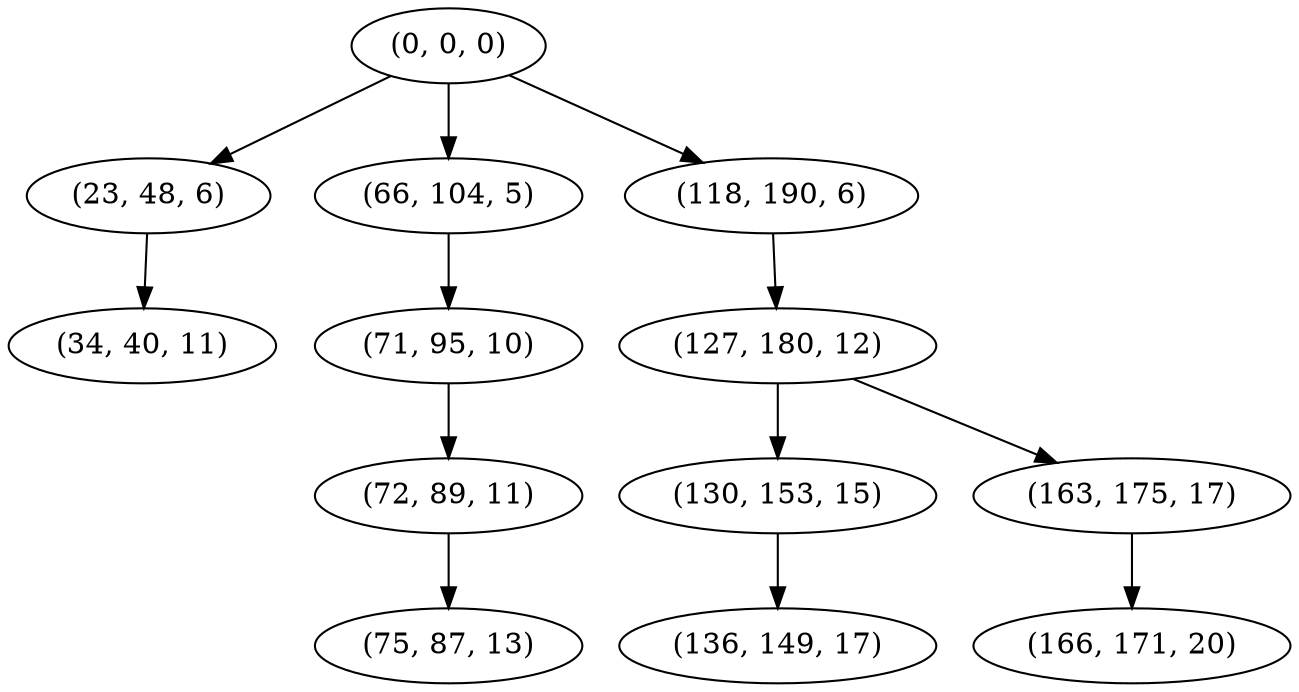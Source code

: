digraph tree {
    "(0, 0, 0)";
    "(23, 48, 6)";
    "(34, 40, 11)";
    "(66, 104, 5)";
    "(71, 95, 10)";
    "(72, 89, 11)";
    "(75, 87, 13)";
    "(118, 190, 6)";
    "(127, 180, 12)";
    "(130, 153, 15)";
    "(136, 149, 17)";
    "(163, 175, 17)";
    "(166, 171, 20)";
    "(0, 0, 0)" -> "(23, 48, 6)";
    "(0, 0, 0)" -> "(66, 104, 5)";
    "(0, 0, 0)" -> "(118, 190, 6)";
    "(23, 48, 6)" -> "(34, 40, 11)";
    "(66, 104, 5)" -> "(71, 95, 10)";
    "(71, 95, 10)" -> "(72, 89, 11)";
    "(72, 89, 11)" -> "(75, 87, 13)";
    "(118, 190, 6)" -> "(127, 180, 12)";
    "(127, 180, 12)" -> "(130, 153, 15)";
    "(127, 180, 12)" -> "(163, 175, 17)";
    "(130, 153, 15)" -> "(136, 149, 17)";
    "(163, 175, 17)" -> "(166, 171, 20)";
}
